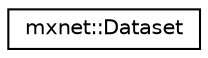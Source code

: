 digraph "Graphical Class Hierarchy"
{
 // LATEX_PDF_SIZE
  edge [fontname="Helvetica",fontsize="10",labelfontname="Helvetica",labelfontsize="10"];
  node [fontname="Helvetica",fontsize="10",shape=record];
  rankdir="LR";
  Node0 [label="mxnet::Dataset",height=0.2,width=0.4,color="black", fillcolor="white", style="filled",URL="$classmxnet_1_1Dataset.html",tooltip="A random accessable dataset which provides GetLen() and GetItem(). Unlike DataIter,..."];
}
